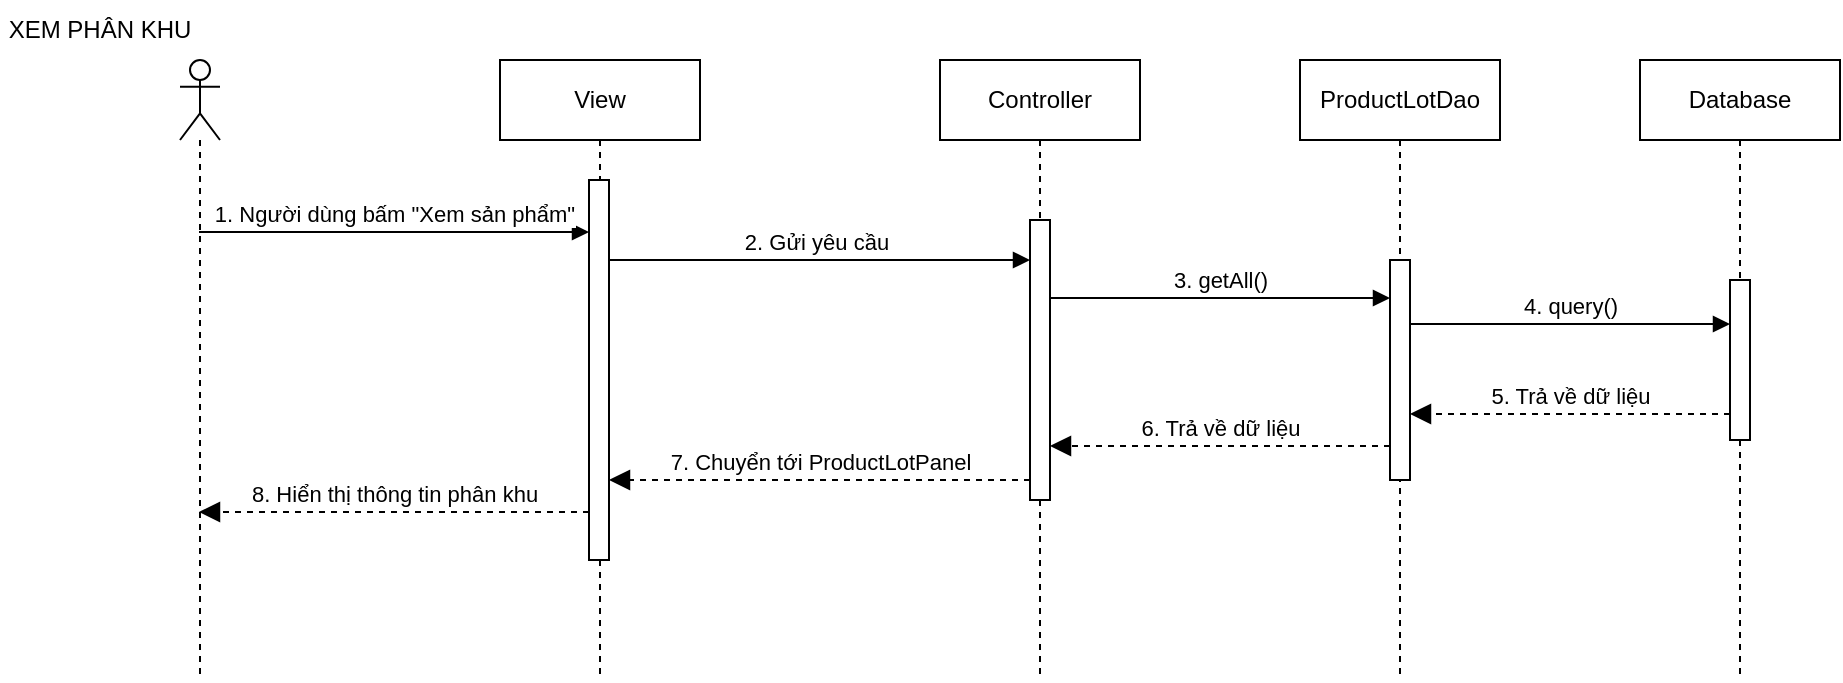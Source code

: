 <mxfile version="16.5.1" type="device"><diagram id="tMQx4mOq1aCxC6KgqztG" name="Page-1"><mxGraphModel dx="1038" dy="641" grid="1" gridSize="10" guides="1" tooltips="1" connect="1" arrows="1" fold="1" page="1" pageScale="1" pageWidth="1654" pageHeight="2336" math="0" shadow="0"><root><mxCell id="0"/><mxCell id="1" parent="0"/><mxCell id="0x7zPAnv6iiJTlu-3jG6-1" value="" style="shape=umlLifeline;participant=umlActor;perimeter=lifelinePerimeter;whiteSpace=wrap;html=1;container=1;collapsible=0;recursiveResize=0;verticalAlign=top;spacingTop=36;outlineConnect=0;" vertex="1" parent="1"><mxGeometry x="110" y="50" width="20" height="310" as="geometry"/></mxCell><mxCell id="0x7zPAnv6iiJTlu-3jG6-2" value="View" style="shape=umlLifeline;perimeter=lifelinePerimeter;whiteSpace=wrap;html=1;container=1;collapsible=0;recursiveResize=0;outlineConnect=0;" vertex="1" parent="1"><mxGeometry x="270" y="50" width="100" height="310" as="geometry"/></mxCell><mxCell id="0x7zPAnv6iiJTlu-3jG6-3" value="2. Gửi yêu cầu" style="html=1;verticalAlign=bottom;endArrow=block;rounded=0;" edge="1" parent="0x7zPAnv6iiJTlu-3jG6-2" target="0x7zPAnv6iiJTlu-3jG6-6"><mxGeometry width="80" relative="1" as="geometry"><mxPoint x="50" y="100" as="sourcePoint"/><mxPoint x="130" y="100" as="targetPoint"/></mxGeometry></mxCell><mxCell id="0x7zPAnv6iiJTlu-3jG6-4" value="" style="html=1;points=[];perimeter=orthogonalPerimeter;" vertex="1" parent="0x7zPAnv6iiJTlu-3jG6-2"><mxGeometry x="44.5" y="60" width="10" height="190" as="geometry"/></mxCell><mxCell id="0x7zPAnv6iiJTlu-3jG6-5" value="Controller" style="shape=umlLifeline;perimeter=lifelinePerimeter;whiteSpace=wrap;html=1;container=1;collapsible=0;recursiveResize=0;outlineConnect=0;" vertex="1" parent="1"><mxGeometry x="490" y="50" width="100" height="310" as="geometry"/></mxCell><mxCell id="0x7zPAnv6iiJTlu-3jG6-6" value="" style="html=1;points=[];perimeter=orthogonalPerimeter;" vertex="1" parent="0x7zPAnv6iiJTlu-3jG6-5"><mxGeometry x="45" y="80" width="10" height="140" as="geometry"/></mxCell><mxCell id="0x7zPAnv6iiJTlu-3jG6-7" value="1. Người dùng bấm &quot;Xem sản phẩm&quot;" style="html=1;verticalAlign=bottom;endArrow=block;rounded=0;" edge="1" parent="1"><mxGeometry width="80" relative="1" as="geometry"><mxPoint x="119.5" y="136" as="sourcePoint"/><mxPoint x="314.5" y="136" as="targetPoint"/></mxGeometry></mxCell><mxCell id="0x7zPAnv6iiJTlu-3jG6-8" value="7. Chuyển tới ProductLotPanel" style="html=1;verticalAlign=bottom;endArrow=block;dashed=1;endSize=8;rounded=0;endFill=1;" edge="1" parent="1" source="0x7zPAnv6iiJTlu-3jG6-6" target="0x7zPAnv6iiJTlu-3jG6-4"><mxGeometry relative="1" as="geometry"><mxPoint x="539.5" y="259" as="sourcePoint"/><mxPoint x="319.5" y="259" as="targetPoint"/><Array as="points"><mxPoint x="440" y="260"/></Array></mxGeometry></mxCell><mxCell id="0x7zPAnv6iiJTlu-3jG6-9" value="8. Hiển thị thông tin phân khu" style="html=1;verticalAlign=bottom;endArrow=block;dashed=1;endSize=8;rounded=0;endFill=1;" edge="1" parent="1"><mxGeometry relative="1" as="geometry"><mxPoint x="314.5" y="276" as="sourcePoint"/><mxPoint x="119.5" y="276" as="targetPoint"/></mxGeometry></mxCell><mxCell id="0x7zPAnv6iiJTlu-3jG6-10" value="XEM PHÂN KHU" style="text;html=1;strokeColor=none;fillColor=none;align=center;verticalAlign=middle;whiteSpace=wrap;rounded=0;" vertex="1" parent="1"><mxGeometry x="20" y="20" width="100" height="30" as="geometry"/></mxCell><mxCell id="0x7zPAnv6iiJTlu-3jG6-11" value="ProductLotDao" style="shape=umlLifeline;perimeter=lifelinePerimeter;whiteSpace=wrap;html=1;container=1;collapsible=0;recursiveResize=0;outlineConnect=0;" vertex="1" parent="1"><mxGeometry x="670" y="50" width="100" height="310" as="geometry"/></mxCell><mxCell id="0x7zPAnv6iiJTlu-3jG6-12" value="" style="html=1;points=[];perimeter=orthogonalPerimeter;" vertex="1" parent="0x7zPAnv6iiJTlu-3jG6-11"><mxGeometry x="45" y="100" width="10" height="110" as="geometry"/></mxCell><mxCell id="0x7zPAnv6iiJTlu-3jG6-13" value="Database" style="shape=umlLifeline;perimeter=lifelinePerimeter;whiteSpace=wrap;html=1;container=1;collapsible=0;recursiveResize=0;outlineConnect=0;" vertex="1" parent="1"><mxGeometry x="840" y="50" width="100" height="310" as="geometry"/></mxCell><mxCell id="0x7zPAnv6iiJTlu-3jG6-14" value="" style="html=1;points=[];perimeter=orthogonalPerimeter;" vertex="1" parent="0x7zPAnv6iiJTlu-3jG6-13"><mxGeometry x="45" y="110" width="10" height="80" as="geometry"/></mxCell><mxCell id="0x7zPAnv6iiJTlu-3jG6-15" value="3. getAll()" style="html=1;verticalAlign=bottom;endArrow=block;rounded=0;" edge="1" parent="1"><mxGeometry width="80" relative="1" as="geometry"><mxPoint x="545" y="169" as="sourcePoint"/><mxPoint x="715" y="169" as="targetPoint"/></mxGeometry></mxCell><mxCell id="0x7zPAnv6iiJTlu-3jG6-16" value="4. query()" style="html=1;verticalAlign=bottom;endArrow=block;rounded=0;" edge="1" parent="1"><mxGeometry width="80" relative="1" as="geometry"><mxPoint x="725" y="182" as="sourcePoint"/><mxPoint x="885" y="182" as="targetPoint"/></mxGeometry></mxCell><mxCell id="0x7zPAnv6iiJTlu-3jG6-17" value="5. Trả về dữ liệu" style="html=1;verticalAlign=bottom;endArrow=block;dashed=1;endSize=8;rounded=0;endFill=1;" edge="1" parent="1"><mxGeometry relative="1" as="geometry"><mxPoint x="885" y="227" as="sourcePoint"/><mxPoint x="725" y="227" as="targetPoint"/></mxGeometry></mxCell><mxCell id="0x7zPAnv6iiJTlu-3jG6-18" value="6. Trả về dữ liệu" style="html=1;verticalAlign=bottom;endArrow=block;dashed=1;endSize=8;rounded=0;endFill=1;" edge="1" parent="1"><mxGeometry relative="1" as="geometry"><mxPoint x="715" y="243" as="sourcePoint"/><mxPoint x="545" y="243" as="targetPoint"/></mxGeometry></mxCell></root></mxGraphModel></diagram></mxfile>